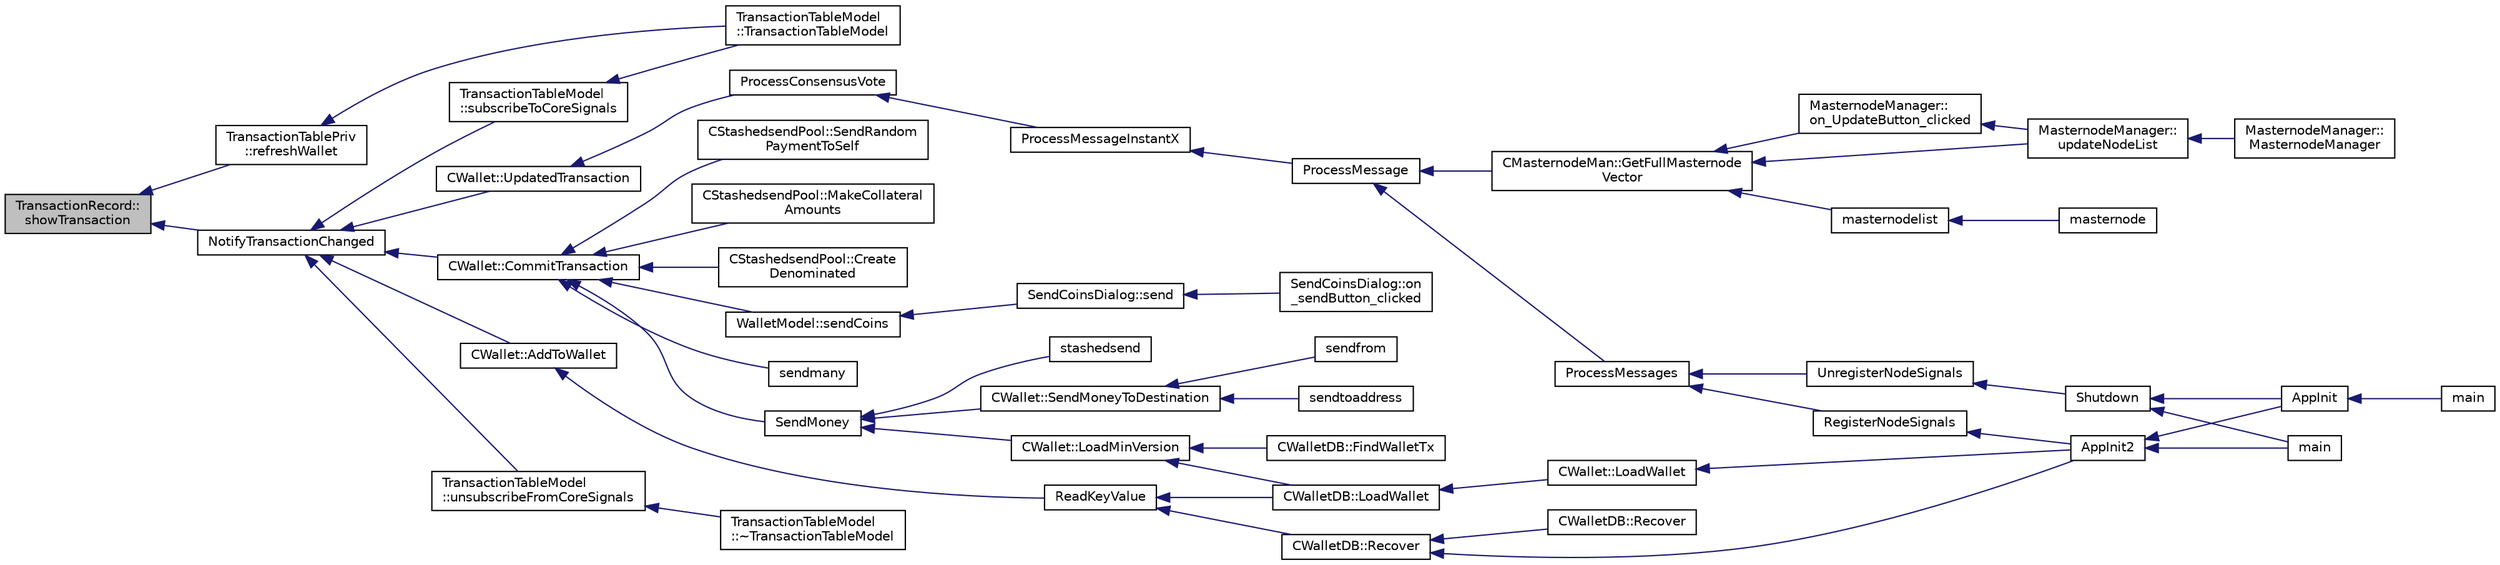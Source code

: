 digraph "TransactionRecord::showTransaction"
{
  edge [fontname="Helvetica",fontsize="10",labelfontname="Helvetica",labelfontsize="10"];
  node [fontname="Helvetica",fontsize="10",shape=record];
  rankdir="LR";
  Node222 [label="TransactionRecord::\lshowTransaction",height=0.2,width=0.4,color="black", fillcolor="grey75", style="filled", fontcolor="black"];
  Node222 -> Node223 [dir="back",color="midnightblue",fontsize="10",style="solid",fontname="Helvetica"];
  Node223 [label="TransactionTablePriv\l::refreshWallet",height=0.2,width=0.4,color="black", fillcolor="white", style="filled",URL="$d2/ddb/class_transaction_table_priv.html#a1f81da5d7cfb2aac03a5e18e6bc91792"];
  Node223 -> Node224 [dir="back",color="midnightblue",fontsize="10",style="solid",fontname="Helvetica"];
  Node224 [label="TransactionTableModel\l::TransactionTableModel",height=0.2,width=0.4,color="black", fillcolor="white", style="filled",URL="$d7/dfe/class_transaction_table_model.html#a6c10b7cab9804eee6df9e049a978dc62"];
  Node222 -> Node225 [dir="back",color="midnightblue",fontsize="10",style="solid",fontname="Helvetica"];
  Node225 [label="NotifyTransactionChanged",height=0.2,width=0.4,color="black", fillcolor="white", style="filled",URL="$d7/d6a/transactiontablemodel_8cpp.html#a07e9dfe08b758569cb80c2558979c164"];
  Node225 -> Node226 [dir="back",color="midnightblue",fontsize="10",style="solid",fontname="Helvetica"];
  Node226 [label="TransactionTableModel\l::subscribeToCoreSignals",height=0.2,width=0.4,color="black", fillcolor="white", style="filled",URL="$d7/dfe/class_transaction_table_model.html#a19bfb33d6eea831c3634954a343526a4"];
  Node226 -> Node224 [dir="back",color="midnightblue",fontsize="10",style="solid",fontname="Helvetica"];
  Node225 -> Node227 [dir="back",color="midnightblue",fontsize="10",style="solid",fontname="Helvetica"];
  Node227 [label="TransactionTableModel\l::unsubscribeFromCoreSignals",height=0.2,width=0.4,color="black", fillcolor="white", style="filled",URL="$d7/dfe/class_transaction_table_model.html#a27c8dc75073db2170c8d81e8ff121692"];
  Node227 -> Node228 [dir="back",color="midnightblue",fontsize="10",style="solid",fontname="Helvetica"];
  Node228 [label="TransactionTableModel\l::~TransactionTableModel",height=0.2,width=0.4,color="black", fillcolor="white", style="filled",URL="$d7/dfe/class_transaction_table_model.html#a02b12458092e9584bc19ec7b65d8bd58"];
  Node225 -> Node229 [dir="back",color="midnightblue",fontsize="10",style="solid",fontname="Helvetica"];
  Node229 [label="CWallet::AddToWallet",height=0.2,width=0.4,color="black", fillcolor="white", style="filled",URL="$d2/de5/class_c_wallet.html#adf34c789fd6eab1eeed22ef16837f558"];
  Node229 -> Node230 [dir="back",color="midnightblue",fontsize="10",style="solid",fontname="Helvetica"];
  Node230 [label="ReadKeyValue",height=0.2,width=0.4,color="black", fillcolor="white", style="filled",URL="$dc/d75/walletdb_8cpp.html#ad1f171cf096f5479805a06fc20480343"];
  Node230 -> Node231 [dir="back",color="midnightblue",fontsize="10",style="solid",fontname="Helvetica"];
  Node231 [label="CWalletDB::LoadWallet",height=0.2,width=0.4,color="black", fillcolor="white", style="filled",URL="$d4/d90/class_c_wallet_d_b.html#a14f26e53502d1a60dd2b034f830acf03"];
  Node231 -> Node232 [dir="back",color="midnightblue",fontsize="10",style="solid",fontname="Helvetica"];
  Node232 [label="CWallet::LoadWallet",height=0.2,width=0.4,color="black", fillcolor="white", style="filled",URL="$d2/de5/class_c_wallet.html#a5d7b244b8ed0cbe24233ee0b6ca3cae0"];
  Node232 -> Node233 [dir="back",color="midnightblue",fontsize="10",style="solid",fontname="Helvetica"];
  Node233 [label="AppInit2",height=0.2,width=0.4,color="black", fillcolor="white", style="filled",URL="$d8/dc0/init_8h.html#a1a4c1bfbf6ba1db77e988b89b9cadfd3",tooltip="Initialize ion. "];
  Node233 -> Node234 [dir="back",color="midnightblue",fontsize="10",style="solid",fontname="Helvetica"];
  Node234 [label="AppInit",height=0.2,width=0.4,color="black", fillcolor="white", style="filled",URL="$d4/d35/iond_8cpp.html#ac59316b767e6984e1285f0531275286b"];
  Node234 -> Node235 [dir="back",color="midnightblue",fontsize="10",style="solid",fontname="Helvetica"];
  Node235 [label="main",height=0.2,width=0.4,color="black", fillcolor="white", style="filled",URL="$d4/d35/iond_8cpp.html#a0ddf1224851353fc92bfbff6f499fa97"];
  Node233 -> Node236 [dir="back",color="midnightblue",fontsize="10",style="solid",fontname="Helvetica"];
  Node236 [label="main",height=0.2,width=0.4,color="black", fillcolor="white", style="filled",URL="$d5/d2d/ion_8cpp.html#a0ddf1224851353fc92bfbff6f499fa97"];
  Node230 -> Node237 [dir="back",color="midnightblue",fontsize="10",style="solid",fontname="Helvetica"];
  Node237 [label="CWalletDB::Recover",height=0.2,width=0.4,color="black", fillcolor="white", style="filled",URL="$d4/d90/class_c_wallet_d_b.html#a3ebeb12f37d9c66512e2bc2903a6854a"];
  Node237 -> Node233 [dir="back",color="midnightblue",fontsize="10",style="solid",fontname="Helvetica"];
  Node237 -> Node238 [dir="back",color="midnightblue",fontsize="10",style="solid",fontname="Helvetica"];
  Node238 [label="CWalletDB::Recover",height=0.2,width=0.4,color="black", fillcolor="white", style="filled",URL="$d4/d90/class_c_wallet_d_b.html#a44388f1c3ee63191dcb78b1001e9390c"];
  Node225 -> Node239 [dir="back",color="midnightblue",fontsize="10",style="solid",fontname="Helvetica"];
  Node239 [label="CWallet::CommitTransaction",height=0.2,width=0.4,color="black", fillcolor="white", style="filled",URL="$d2/de5/class_c_wallet.html#aa13fbeaebd271f910a54cc5b82d73fde"];
  Node239 -> Node240 [dir="back",color="midnightblue",fontsize="10",style="solid",fontname="Helvetica"];
  Node240 [label="WalletModel::sendCoins",height=0.2,width=0.4,color="black", fillcolor="white", style="filled",URL="$d4/d27/class_wallet_model.html#a053fb3ff2b8b0347f83e6bb591126746"];
  Node240 -> Node241 [dir="back",color="midnightblue",fontsize="10",style="solid",fontname="Helvetica"];
  Node241 [label="SendCoinsDialog::send",height=0.2,width=0.4,color="black", fillcolor="white", style="filled",URL="$d6/de6/class_send_coins_dialog.html#afd8d436a16ea7dba1276e8fdfdc8b2d3"];
  Node241 -> Node242 [dir="back",color="midnightblue",fontsize="10",style="solid",fontname="Helvetica"];
  Node242 [label="SendCoinsDialog::on\l_sendButton_clicked",height=0.2,width=0.4,color="black", fillcolor="white", style="filled",URL="$d6/de6/class_send_coins_dialog.html#a2cab7cf9ea5040b9e2189297f7d3c764"];
  Node239 -> Node243 [dir="back",color="midnightblue",fontsize="10",style="solid",fontname="Helvetica"];
  Node243 [label="SendMoney",height=0.2,width=0.4,color="black", fillcolor="white", style="filled",URL="$d5/d6b/rpcstashedsend_8cpp.html#a49669702f73a24c1d1dc5a08d7c0785f"];
  Node243 -> Node244 [dir="back",color="midnightblue",fontsize="10",style="solid",fontname="Helvetica"];
  Node244 [label="stashedsend",height=0.2,width=0.4,color="black", fillcolor="white", style="filled",URL="$d5/d6b/rpcstashedsend_8cpp.html#a5a7cb1ad55aeaa8bcbb5172e9153a75a"];
  Node243 -> Node245 [dir="back",color="midnightblue",fontsize="10",style="solid",fontname="Helvetica"];
  Node245 [label="CWallet::SendMoneyToDestination",height=0.2,width=0.4,color="black", fillcolor="white", style="filled",URL="$d2/de5/class_c_wallet.html#aad5d55fc472f6b9ccbec5af0a7246d60"];
  Node245 -> Node246 [dir="back",color="midnightblue",fontsize="10",style="solid",fontname="Helvetica"];
  Node246 [label="sendtoaddress",height=0.2,width=0.4,color="black", fillcolor="white", style="filled",URL="$df/d1d/rpcwallet_8cpp.html#a134064858f9cfa4775a6ae34cac2b133"];
  Node245 -> Node247 [dir="back",color="midnightblue",fontsize="10",style="solid",fontname="Helvetica"];
  Node247 [label="sendfrom",height=0.2,width=0.4,color="black", fillcolor="white", style="filled",URL="$df/d1d/rpcwallet_8cpp.html#a845eaefd9ec7752b1145c183205524d0"];
  Node243 -> Node248 [dir="back",color="midnightblue",fontsize="10",style="solid",fontname="Helvetica"];
  Node248 [label="CWallet::LoadMinVersion",height=0.2,width=0.4,color="black", fillcolor="white", style="filled",URL="$d2/de5/class_c_wallet.html#a88317da8dab80135b8db73e945e15b60"];
  Node248 -> Node231 [dir="back",color="midnightblue",fontsize="10",style="solid",fontname="Helvetica"];
  Node248 -> Node249 [dir="back",color="midnightblue",fontsize="10",style="solid",fontname="Helvetica"];
  Node249 [label="CWalletDB::FindWalletTx",height=0.2,width=0.4,color="black", fillcolor="white", style="filled",URL="$d4/d90/class_c_wallet_d_b.html#abaf9ab57bf283b3d929383b0b99940bd"];
  Node239 -> Node250 [dir="back",color="midnightblue",fontsize="10",style="solid",fontname="Helvetica"];
  Node250 [label="sendmany",height=0.2,width=0.4,color="black", fillcolor="white", style="filled",URL="$df/d1d/rpcwallet_8cpp.html#adeb5f23f20fb4e589dab23cadf75c92d"];
  Node239 -> Node251 [dir="back",color="midnightblue",fontsize="10",style="solid",fontname="Helvetica"];
  Node251 [label="CStashedsendPool::SendRandom\lPaymentToSelf",height=0.2,width=0.4,color="black", fillcolor="white", style="filled",URL="$dd/d8a/class_c_stashedsend_pool.html#acd9417cd11b55cbec6a04a41fbbba939",tooltip="Used for liquidity providers. "];
  Node239 -> Node252 [dir="back",color="midnightblue",fontsize="10",style="solid",fontname="Helvetica"];
  Node252 [label="CStashedsendPool::MakeCollateral\lAmounts",height=0.2,width=0.4,color="black", fillcolor="white", style="filled",URL="$dd/d8a/class_c_stashedsend_pool.html#af475cbfebb9c64e9e7b831f2415d921c",tooltip="Split up large inputs or make fee sized inputs. "];
  Node239 -> Node253 [dir="back",color="midnightblue",fontsize="10",style="solid",fontname="Helvetica"];
  Node253 [label="CStashedsendPool::Create\lDenominated",height=0.2,width=0.4,color="black", fillcolor="white", style="filled",URL="$dd/d8a/class_c_stashedsend_pool.html#a02b3808e3653ed966b4c60874a137490"];
  Node225 -> Node254 [dir="back",color="midnightblue",fontsize="10",style="solid",fontname="Helvetica"];
  Node254 [label="CWallet::UpdatedTransaction",height=0.2,width=0.4,color="black", fillcolor="white", style="filled",URL="$d2/de5/class_c_wallet.html#a96a5b2321f27270c5959bc697cca9c9a"];
  Node254 -> Node255 [dir="back",color="midnightblue",fontsize="10",style="solid",fontname="Helvetica"];
  Node255 [label="ProcessConsensusVote",height=0.2,width=0.4,color="black", fillcolor="white", style="filled",URL="$d6/d5f/instantx_8h.html#a5d4434bfb70f64f95aa4de9286cbae94"];
  Node255 -> Node256 [dir="back",color="midnightblue",fontsize="10",style="solid",fontname="Helvetica"];
  Node256 [label="ProcessMessageInstantX",height=0.2,width=0.4,color="black", fillcolor="white", style="filled",URL="$d6/d5f/instantx_8h.html#aa516cb499ead2691d8ab216a499db5d0"];
  Node256 -> Node257 [dir="back",color="midnightblue",fontsize="10",style="solid",fontname="Helvetica"];
  Node257 [label="ProcessMessage",height=0.2,width=0.4,color="black", fillcolor="white", style="filled",URL="$df/d0a/main_8cpp.html#a8ba92b1a4bce3c835e887a9073d17d8e"];
  Node257 -> Node258 [dir="back",color="midnightblue",fontsize="10",style="solid",fontname="Helvetica"];
  Node258 [label="ProcessMessages",height=0.2,width=0.4,color="black", fillcolor="white", style="filled",URL="$d4/dbf/main_8h.html#a196f9318f02448b85b28d612698934fd"];
  Node258 -> Node259 [dir="back",color="midnightblue",fontsize="10",style="solid",fontname="Helvetica"];
  Node259 [label="RegisterNodeSignals",height=0.2,width=0.4,color="black", fillcolor="white", style="filled",URL="$d4/dbf/main_8h.html#ab02615ff65f91d69f8d786ec900baa8a",tooltip="Register with a network node to receive its signals. "];
  Node259 -> Node233 [dir="back",color="midnightblue",fontsize="10",style="solid",fontname="Helvetica"];
  Node258 -> Node260 [dir="back",color="midnightblue",fontsize="10",style="solid",fontname="Helvetica"];
  Node260 [label="UnregisterNodeSignals",height=0.2,width=0.4,color="black", fillcolor="white", style="filled",URL="$d4/dbf/main_8h.html#a3ef0cc6e9d9d6435ee2a5569244d6ebd",tooltip="Unregister a network node. "];
  Node260 -> Node261 [dir="back",color="midnightblue",fontsize="10",style="solid",fontname="Helvetica"];
  Node261 [label="Shutdown",height=0.2,width=0.4,color="black", fillcolor="white", style="filled",URL="$d8/dc0/init_8h.html#ac5f038c2b480cf9ef5e19e3eba8dbaf9"];
  Node261 -> Node234 [dir="back",color="midnightblue",fontsize="10",style="solid",fontname="Helvetica"];
  Node261 -> Node236 [dir="back",color="midnightblue",fontsize="10",style="solid",fontname="Helvetica"];
  Node257 -> Node262 [dir="back",color="midnightblue",fontsize="10",style="solid",fontname="Helvetica"];
  Node262 [label="CMasternodeMan::GetFullMasternode\lVector",height=0.2,width=0.4,color="black", fillcolor="white", style="filled",URL="$dc/d6b/class_c_masternode_man.html#ab39e213a7601e1bef2eba1d5d63206f5"];
  Node262 -> Node263 [dir="back",color="midnightblue",fontsize="10",style="solid",fontname="Helvetica"];
  Node263 [label="MasternodeManager::\lupdateNodeList",height=0.2,width=0.4,color="black", fillcolor="white", style="filled",URL="$d9/d70/class_masternode_manager.html#a5485a8bd6ccf673027165cc1207dfae9"];
  Node263 -> Node264 [dir="back",color="midnightblue",fontsize="10",style="solid",fontname="Helvetica"];
  Node264 [label="MasternodeManager::\lMasternodeManager",height=0.2,width=0.4,color="black", fillcolor="white", style="filled",URL="$d9/d70/class_masternode_manager.html#ad18cb99065e056e6b791e2356de826bf"];
  Node262 -> Node265 [dir="back",color="midnightblue",fontsize="10",style="solid",fontname="Helvetica"];
  Node265 [label="MasternodeManager::\lon_UpdateButton_clicked",height=0.2,width=0.4,color="black", fillcolor="white", style="filled",URL="$d9/d70/class_masternode_manager.html#ae8d07b4d869e3eb09fe1be445eff0430"];
  Node265 -> Node263 [dir="back",color="midnightblue",fontsize="10",style="solid",fontname="Helvetica"];
  Node262 -> Node266 [dir="back",color="midnightblue",fontsize="10",style="solid",fontname="Helvetica"];
  Node266 [label="masternodelist",height=0.2,width=0.4,color="black", fillcolor="white", style="filled",URL="$d5/d6b/rpcstashedsend_8cpp.html#a3a7ed7e37f21eb2912afc6e776f7236c"];
  Node266 -> Node267 [dir="back",color="midnightblue",fontsize="10",style="solid",fontname="Helvetica"];
  Node267 [label="masternode",height=0.2,width=0.4,color="black", fillcolor="white", style="filled",URL="$d5/d6b/rpcstashedsend_8cpp.html#a30609e443aeb47c29ed0878d16b1b5e1"];
}
